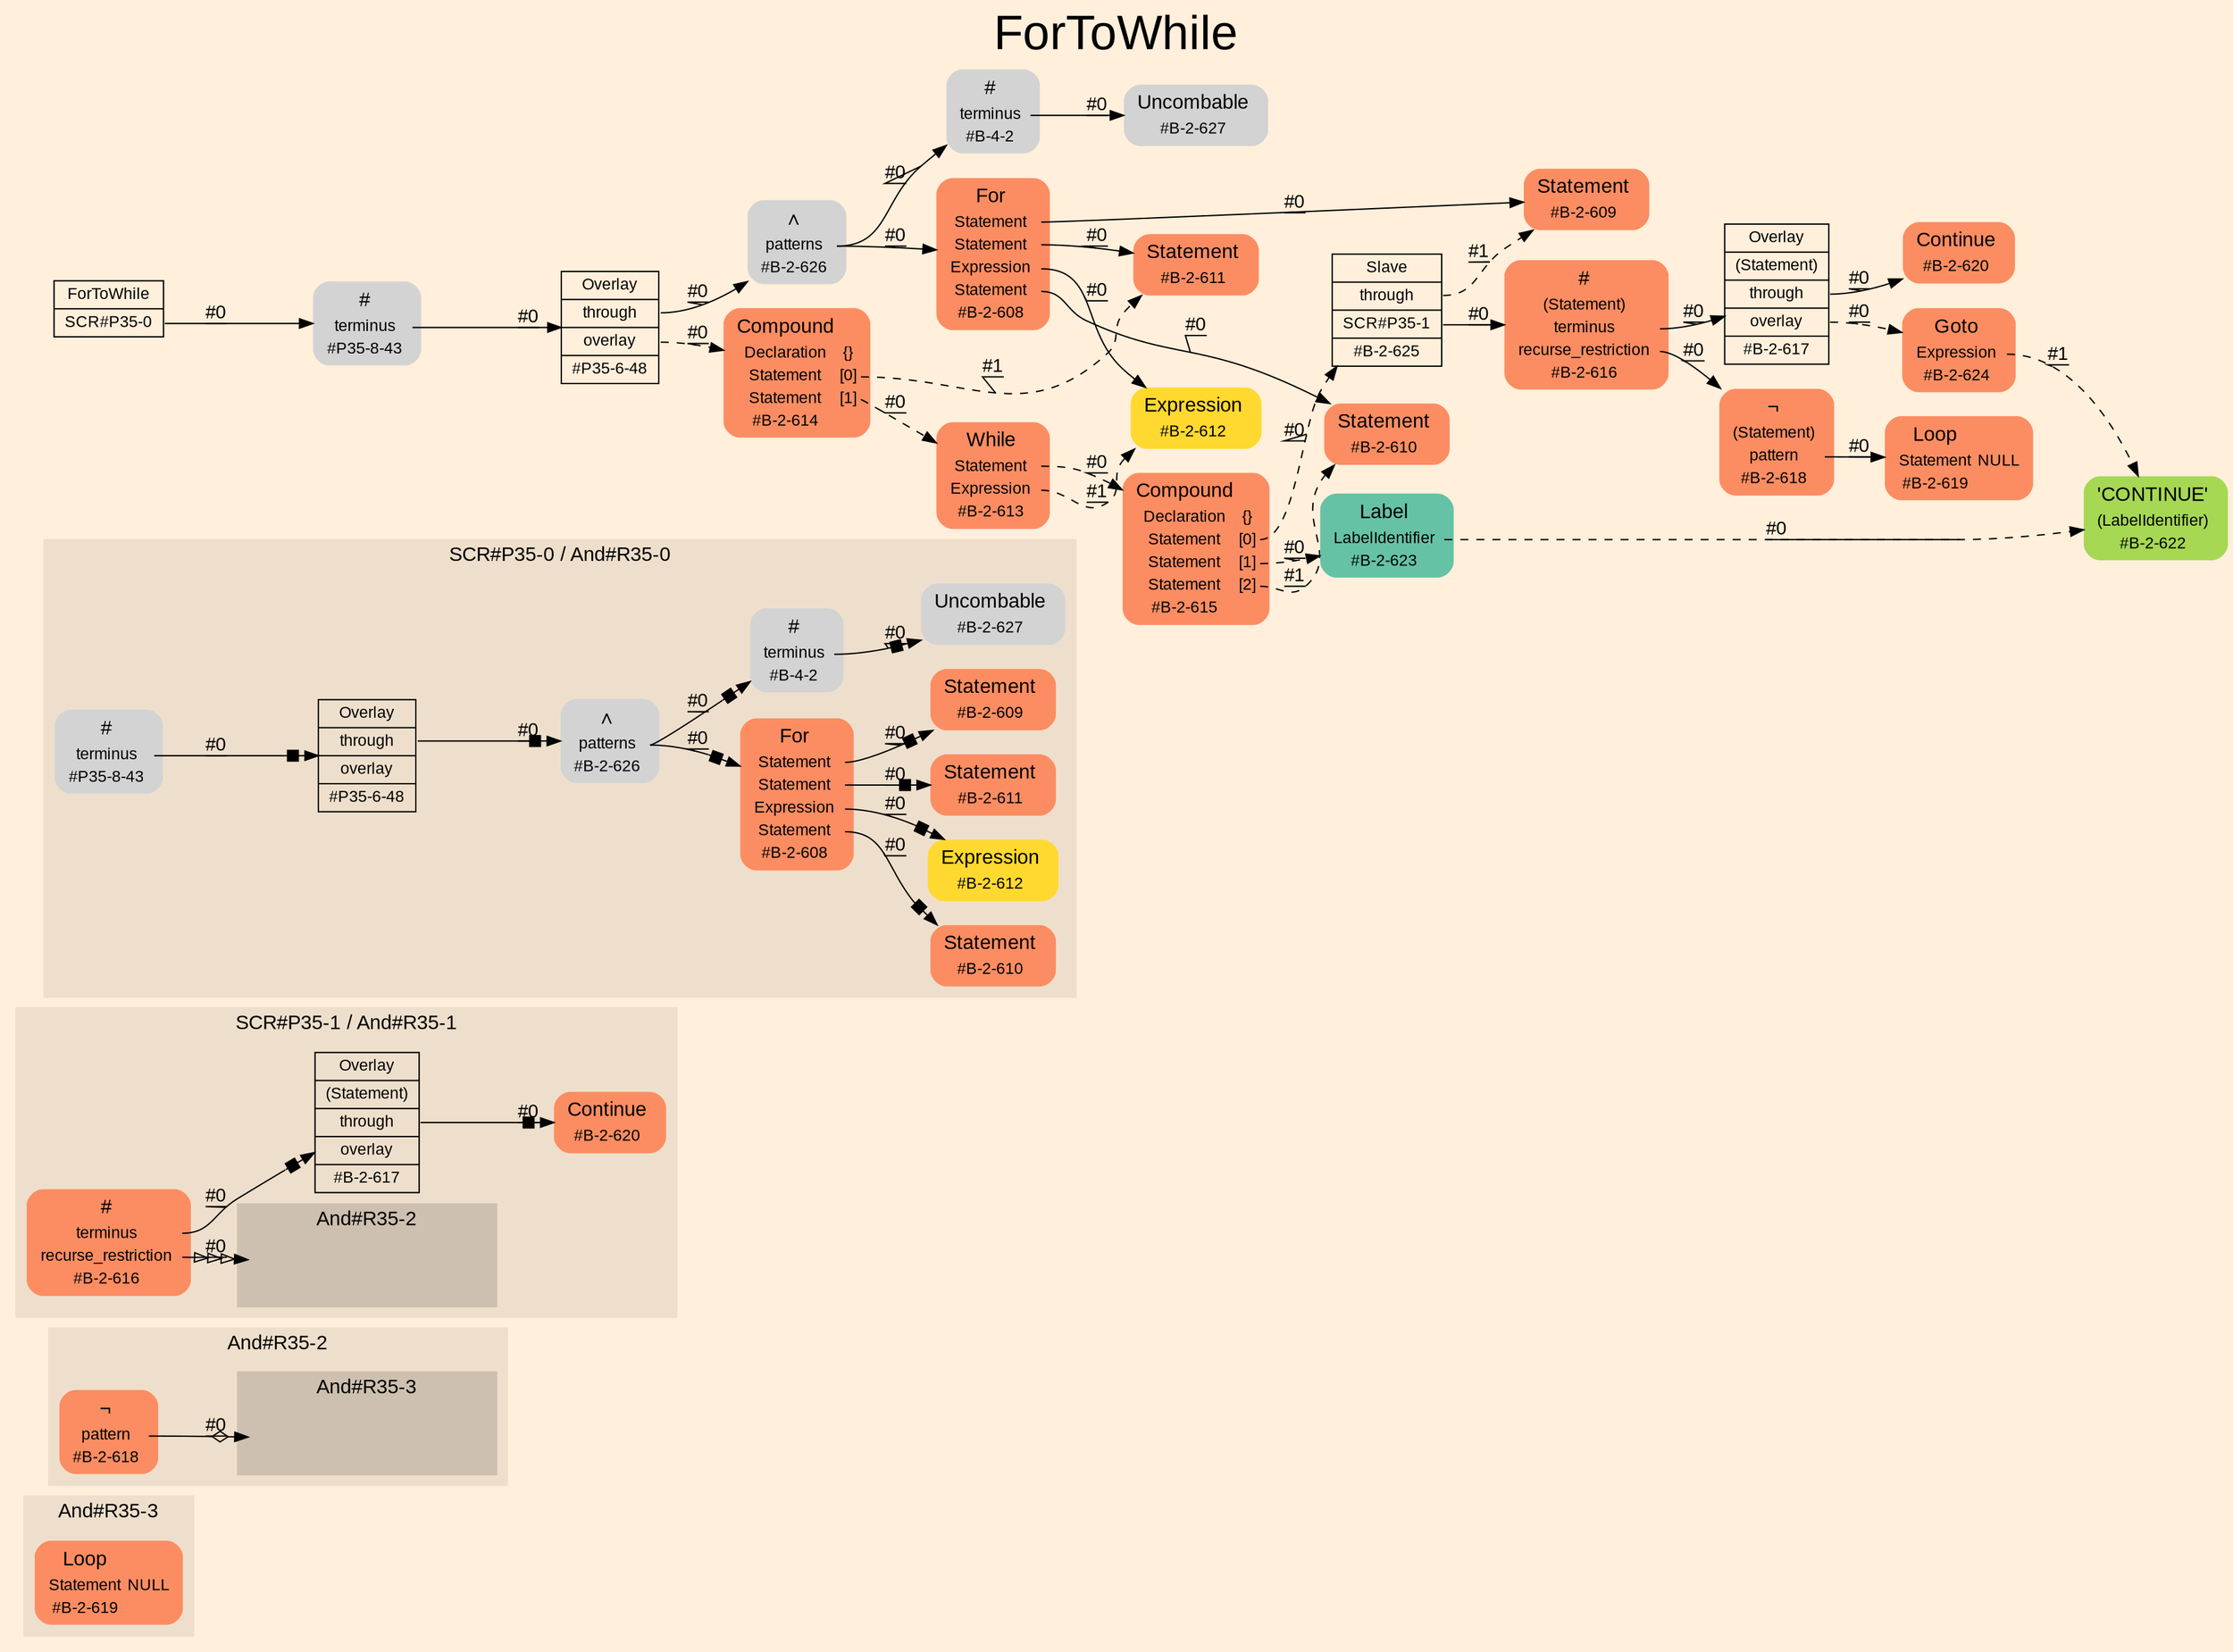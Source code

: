 digraph "ForToWhile" {
label = "ForToWhile"
labelloc = t
fontsize = "36"
graph [
    rankdir = "LR"
    ranksep = 0.3
    bgcolor = antiquewhite1
    color = black
    fontcolor = black
    fontname = "Arial"
];
node [
    fontname = "Arial"
];
edge [
    fontname = "Arial"
];

// -------------------- figure And#R35-3 --------------------
subgraph "clusterAnd#R35-3" {
    label = "And#R35-3"
    style = "filled"
    color = antiquewhite2
    fontsize = "15"
    "And#R35-3 / #B-2-619" [
        shape = "plaintext"
        fillcolor = "/set28/2"
        label = <<TABLE BORDER="0" CELLBORDER="0" CELLSPACING="0">
         <TR><TD><FONT POINT-SIZE="15.0">Loop</FONT></TD><TD></TD></TR>
         <TR><TD>Statement</TD><TD PORT="port0">NULL</TD></TR>
         <TR><TD>#B-2-619</TD><TD PORT="port1"></TD></TR>
        </TABLE>>
        style = "rounded,filled"
        fontsize = "12"
    ];
    
}


// -------------------- figure And#R35-2 --------------------
subgraph "clusterAnd#R35-2" {
    label = "And#R35-2"
    style = "filled"
    color = antiquewhite2
    fontsize = "15"
    "And#R35-2 / #B-2-618" [
        shape = "plaintext"
        fillcolor = "/set28/2"
        label = <<TABLE BORDER="0" CELLBORDER="0" CELLSPACING="0">
         <TR><TD><FONT POINT-SIZE="15.0">¬</FONT></TD><TD></TD></TR>
         <TR><TD>pattern</TD><TD PORT="port0"></TD></TR>
         <TR><TD>#B-2-618</TD><TD PORT="port1"></TD></TR>
        </TABLE>>
        style = "rounded,filled"
        fontsize = "12"
    ];
    
    subgraph "clusterAnd#R35-2 / And#R35-3" {
        label = "And#R35-3"
        style = "filled"
        color = antiquewhite3
        fontsize = "15"
        "And#R35-2 / #0 / #B-2-619" [
            shape = "none"
            style = "invisible"
        ];
        
    }
    
}


// -------------------- figure And#R35-1 --------------------
subgraph "clusterAnd#R35-1" {
    label = "SCR#P35-1 / And#R35-1"
    style = "filled"
    color = antiquewhite2
    fontsize = "15"
    "And#R35-1 / #B-2-616" [
        shape = "plaintext"
        fillcolor = "/set28/2"
        label = <<TABLE BORDER="0" CELLBORDER="0" CELLSPACING="0">
         <TR><TD><FONT POINT-SIZE="15.0">#</FONT></TD><TD></TD></TR>
         <TR><TD>terminus</TD><TD PORT="port0"></TD></TR>
         <TR><TD>recurse_restriction</TD><TD PORT="port1"></TD></TR>
         <TR><TD>#B-2-616</TD><TD PORT="port2"></TD></TR>
        </TABLE>>
        style = "rounded,filled"
        fontsize = "12"
    ];
    
    "And#R35-1 / #B-2-617" [
        shape = "record"
        fillcolor = antiquewhite2
        label = "<fixed> Overlay | <port0> (Statement) | <port1> through | <port2> overlay | <port3> #B-2-617"
        style = "filled"
        fontsize = "12"
        color = black
        fontcolor = black
    ];
    
    "And#R35-1 / #B-2-620" [
        shape = "plaintext"
        fillcolor = "/set28/2"
        label = <<TABLE BORDER="0" CELLBORDER="0" CELLSPACING="0">
         <TR><TD><FONT POINT-SIZE="15.0">Continue</FONT></TD><TD></TD></TR>
         <TR><TD>#B-2-620</TD><TD PORT="port0"></TD></TR>
        </TABLE>>
        style = "rounded,filled"
        fontsize = "12"
    ];
    
    subgraph "clusterAnd#R35-1 / And#R35-2" {
        label = "And#R35-2"
        style = "filled"
        color = antiquewhite3
        fontsize = "15"
        "And#R35-1 / #0 / #B-2-618" [
            shape = "none"
            style = "invisible"
        ];
        
    }
    
}


// -------------------- figure And#R35-0 --------------------
subgraph "clusterAnd#R35-0" {
    label = "SCR#P35-0 / And#R35-0"
    style = "filled"
    color = antiquewhite2
    fontsize = "15"
    "And#R35-0 / #B-2-608" [
        shape = "plaintext"
        fillcolor = "/set28/2"
        label = <<TABLE BORDER="0" CELLBORDER="0" CELLSPACING="0">
         <TR><TD><FONT POINT-SIZE="15.0">For</FONT></TD><TD></TD></TR>
         <TR><TD>Statement</TD><TD PORT="port0"></TD></TR>
         <TR><TD>Statement</TD><TD PORT="port1"></TD></TR>
         <TR><TD>Expression</TD><TD PORT="port2"></TD></TR>
         <TR><TD>Statement</TD><TD PORT="port3"></TD></TR>
         <TR><TD>#B-2-608</TD><TD PORT="port4"></TD></TR>
        </TABLE>>
        style = "rounded,filled"
        fontsize = "12"
    ];
    
    "And#R35-0 / #B-2-609" [
        shape = "plaintext"
        fillcolor = "/set28/2"
        label = <<TABLE BORDER="0" CELLBORDER="0" CELLSPACING="0">
         <TR><TD><FONT POINT-SIZE="15.0">Statement</FONT></TD><TD></TD></TR>
         <TR><TD>#B-2-609</TD><TD PORT="port0"></TD></TR>
        </TABLE>>
        style = "rounded,filled"
        fontsize = "12"
    ];
    
    "And#R35-0 / #B-2-610" [
        shape = "plaintext"
        fillcolor = "/set28/2"
        label = <<TABLE BORDER="0" CELLBORDER="0" CELLSPACING="0">
         <TR><TD><FONT POINT-SIZE="15.0">Statement</FONT></TD><TD></TD></TR>
         <TR><TD>#B-2-610</TD><TD PORT="port0"></TD></TR>
        </TABLE>>
        style = "rounded,filled"
        fontsize = "12"
    ];
    
    "And#R35-0 / #B-2-611" [
        shape = "plaintext"
        fillcolor = "/set28/2"
        label = <<TABLE BORDER="0" CELLBORDER="0" CELLSPACING="0">
         <TR><TD><FONT POINT-SIZE="15.0">Statement</FONT></TD><TD></TD></TR>
         <TR><TD>#B-2-611</TD><TD PORT="port0"></TD></TR>
        </TABLE>>
        style = "rounded,filled"
        fontsize = "12"
    ];
    
    "And#R35-0 / #B-2-612" [
        shape = "plaintext"
        fillcolor = "/set28/6"
        label = <<TABLE BORDER="0" CELLBORDER="0" CELLSPACING="0">
         <TR><TD><FONT POINT-SIZE="15.0">Expression</FONT></TD><TD></TD></TR>
         <TR><TD>#B-2-612</TD><TD PORT="port0"></TD></TR>
        </TABLE>>
        style = "rounded,filled"
        fontsize = "12"
    ];
    
    "And#R35-0 / #B-2-626" [
        shape = "plaintext"
        label = <<TABLE BORDER="0" CELLBORDER="0" CELLSPACING="0">
         <TR><TD><FONT POINT-SIZE="15.0">∧</FONT></TD><TD></TD></TR>
         <TR><TD>patterns</TD><TD PORT="port0"></TD></TR>
         <TR><TD>#B-2-626</TD><TD PORT="port1"></TD></TR>
        </TABLE>>
        style = "rounded,filled"
        fontsize = "12"
    ];
    
    "And#R35-0 / #B-4-2" [
        shape = "plaintext"
        label = <<TABLE BORDER="0" CELLBORDER="0" CELLSPACING="0">
         <TR><TD><FONT POINT-SIZE="15.0">#</FONT></TD><TD></TD></TR>
         <TR><TD>terminus</TD><TD PORT="port0"></TD></TR>
         <TR><TD>#B-4-2</TD><TD PORT="port1"></TD></TR>
        </TABLE>>
        style = "rounded,filled"
        fontsize = "12"
    ];
    
    "And#R35-0 / #B-2-627" [
        shape = "plaintext"
        label = <<TABLE BORDER="0" CELLBORDER="0" CELLSPACING="0">
         <TR><TD><FONT POINT-SIZE="15.0">Uncombable</FONT></TD><TD></TD></TR>
         <TR><TD>#B-2-627</TD><TD PORT="port0"></TD></TR>
        </TABLE>>
        style = "rounded,filled"
        fontsize = "12"
    ];
    
    "And#R35-0 / #P35-6-48" [
        shape = "record"
        fillcolor = antiquewhite2
        label = "<fixed> Overlay | <port0> through | <port1> overlay | <port2> #P35-6-48"
        style = "filled"
        fontsize = "12"
        color = black
        fontcolor = black
    ];
    
    "And#R35-0 / #P35-8-43" [
        shape = "plaintext"
        label = <<TABLE BORDER="0" CELLBORDER="0" CELLSPACING="0">
         <TR><TD><FONT POINT-SIZE="15.0">#</FONT></TD><TD></TD></TR>
         <TR><TD>terminus</TD><TD PORT="port0"></TD></TR>
         <TR><TD>#P35-8-43</TD><TD PORT="port1"></TD></TR>
        </TABLE>>
        style = "rounded,filled"
        fontsize = "12"
    ];
    
}


// -------------------- transformation figure --------------------
"CR#P35-0" [
    shape = "record"
    fillcolor = antiquewhite1
    label = "<fixed> ForToWhile | <port0> SCR#P35-0"
    style = "filled"
    fontsize = "12"
    color = black
    fontcolor = black
];

"#P35-8-43" [
    shape = "plaintext"
    label = <<TABLE BORDER="0" CELLBORDER="0" CELLSPACING="0">
     <TR><TD><FONT POINT-SIZE="15.0">#</FONT></TD><TD></TD></TR>
     <TR><TD>terminus</TD><TD PORT="port0"></TD></TR>
     <TR><TD>#P35-8-43</TD><TD PORT="port1"></TD></TR>
    </TABLE>>
    style = "rounded,filled"
    fontsize = "12"
];

"#P35-6-48" [
    shape = "record"
    fillcolor = antiquewhite1
    label = "<fixed> Overlay | <port0> through | <port1> overlay | <port2> #P35-6-48"
    style = "filled"
    fontsize = "12"
    color = black
    fontcolor = black
];

"#B-2-626" [
    shape = "plaintext"
    label = <<TABLE BORDER="0" CELLBORDER="0" CELLSPACING="0">
     <TR><TD><FONT POINT-SIZE="15.0">∧</FONT></TD><TD></TD></TR>
     <TR><TD>patterns</TD><TD PORT="port0"></TD></TR>
     <TR><TD>#B-2-626</TD><TD PORT="port1"></TD></TR>
    </TABLE>>
    style = "rounded,filled"
    fontsize = "12"
];

"#B-2-608" [
    shape = "plaintext"
    fillcolor = "/set28/2"
    label = <<TABLE BORDER="0" CELLBORDER="0" CELLSPACING="0">
     <TR><TD><FONT POINT-SIZE="15.0">For</FONT></TD><TD></TD></TR>
     <TR><TD>Statement</TD><TD PORT="port0"></TD></TR>
     <TR><TD>Statement</TD><TD PORT="port1"></TD></TR>
     <TR><TD>Expression</TD><TD PORT="port2"></TD></TR>
     <TR><TD>Statement</TD><TD PORT="port3"></TD></TR>
     <TR><TD>#B-2-608</TD><TD PORT="port4"></TD></TR>
    </TABLE>>
    style = "rounded,filled"
    fontsize = "12"
];

"#B-2-609" [
    shape = "plaintext"
    fillcolor = "/set28/2"
    label = <<TABLE BORDER="0" CELLBORDER="0" CELLSPACING="0">
     <TR><TD><FONT POINT-SIZE="15.0">Statement</FONT></TD><TD></TD></TR>
     <TR><TD>#B-2-609</TD><TD PORT="port0"></TD></TR>
    </TABLE>>
    style = "rounded,filled"
    fontsize = "12"
];

"#B-2-611" [
    shape = "plaintext"
    fillcolor = "/set28/2"
    label = <<TABLE BORDER="0" CELLBORDER="0" CELLSPACING="0">
     <TR><TD><FONT POINT-SIZE="15.0">Statement</FONT></TD><TD></TD></TR>
     <TR><TD>#B-2-611</TD><TD PORT="port0"></TD></TR>
    </TABLE>>
    style = "rounded,filled"
    fontsize = "12"
];

"#B-2-612" [
    shape = "plaintext"
    fillcolor = "/set28/6"
    label = <<TABLE BORDER="0" CELLBORDER="0" CELLSPACING="0">
     <TR><TD><FONT POINT-SIZE="15.0">Expression</FONT></TD><TD></TD></TR>
     <TR><TD>#B-2-612</TD><TD PORT="port0"></TD></TR>
    </TABLE>>
    style = "rounded,filled"
    fontsize = "12"
];

"#B-2-610" [
    shape = "plaintext"
    fillcolor = "/set28/2"
    label = <<TABLE BORDER="0" CELLBORDER="0" CELLSPACING="0">
     <TR><TD><FONT POINT-SIZE="15.0">Statement</FONT></TD><TD></TD></TR>
     <TR><TD>#B-2-610</TD><TD PORT="port0"></TD></TR>
    </TABLE>>
    style = "rounded,filled"
    fontsize = "12"
];

"#B-4-2" [
    shape = "plaintext"
    label = <<TABLE BORDER="0" CELLBORDER="0" CELLSPACING="0">
     <TR><TD><FONT POINT-SIZE="15.0">#</FONT></TD><TD></TD></TR>
     <TR><TD>terminus</TD><TD PORT="port0"></TD></TR>
     <TR><TD>#B-4-2</TD><TD PORT="port1"></TD></TR>
    </TABLE>>
    style = "rounded,filled"
    fontsize = "12"
];

"#B-2-627" [
    shape = "plaintext"
    label = <<TABLE BORDER="0" CELLBORDER="0" CELLSPACING="0">
     <TR><TD><FONT POINT-SIZE="15.0">Uncombable</FONT></TD><TD></TD></TR>
     <TR><TD>#B-2-627</TD><TD PORT="port0"></TD></TR>
    </TABLE>>
    style = "rounded,filled"
    fontsize = "12"
];

"#B-2-614" [
    shape = "plaintext"
    fillcolor = "/set28/2"
    label = <<TABLE BORDER="0" CELLBORDER="0" CELLSPACING="0">
     <TR><TD><FONT POINT-SIZE="15.0">Compound</FONT></TD><TD></TD></TR>
     <TR><TD>Declaration</TD><TD PORT="port0">{}</TD></TR>
     <TR><TD>Statement</TD><TD PORT="port1">[0]</TD></TR>
     <TR><TD>Statement</TD><TD PORT="port2">[1]</TD></TR>
     <TR><TD>#B-2-614</TD><TD PORT="port3"></TD></TR>
    </TABLE>>
    style = "rounded,filled"
    fontsize = "12"
];

"#B-2-613" [
    shape = "plaintext"
    fillcolor = "/set28/2"
    label = <<TABLE BORDER="0" CELLBORDER="0" CELLSPACING="0">
     <TR><TD><FONT POINT-SIZE="15.0">While</FONT></TD><TD></TD></TR>
     <TR><TD>Statement</TD><TD PORT="port0"></TD></TR>
     <TR><TD>Expression</TD><TD PORT="port1"></TD></TR>
     <TR><TD>#B-2-613</TD><TD PORT="port2"></TD></TR>
    </TABLE>>
    style = "rounded,filled"
    fontsize = "12"
];

"#B-2-615" [
    shape = "plaintext"
    fillcolor = "/set28/2"
    label = <<TABLE BORDER="0" CELLBORDER="0" CELLSPACING="0">
     <TR><TD><FONT POINT-SIZE="15.0">Compound</FONT></TD><TD></TD></TR>
     <TR><TD>Declaration</TD><TD PORT="port0">{}</TD></TR>
     <TR><TD>Statement</TD><TD PORT="port1">[0]</TD></TR>
     <TR><TD>Statement</TD><TD PORT="port2">[1]</TD></TR>
     <TR><TD>Statement</TD><TD PORT="port3">[2]</TD></TR>
     <TR><TD>#B-2-615</TD><TD PORT="port4"></TD></TR>
    </TABLE>>
    style = "rounded,filled"
    fontsize = "12"
];

"#B-2-625" [
    shape = "record"
    fillcolor = antiquewhite1
    label = "<fixed> Slave | <port0> through | <port1> SCR#P35-1 | <port2> #B-2-625"
    style = "filled"
    fontsize = "12"
    color = black
    fontcolor = black
];

"#B-2-616" [
    shape = "plaintext"
    fillcolor = "/set28/2"
    label = <<TABLE BORDER="0" CELLBORDER="0" CELLSPACING="0">
     <TR><TD><FONT POINT-SIZE="15.0">#</FONT></TD><TD></TD></TR>
     <TR><TD>(Statement)</TD><TD PORT="port0"></TD></TR>
     <TR><TD>terminus</TD><TD PORT="port1"></TD></TR>
     <TR><TD>recurse_restriction</TD><TD PORT="port2"></TD></TR>
     <TR><TD>#B-2-616</TD><TD PORT="port3"></TD></TR>
    </TABLE>>
    style = "rounded,filled"
    fontsize = "12"
];

"#B-2-617" [
    shape = "record"
    fillcolor = antiquewhite1
    label = "<fixed> Overlay | <port0> (Statement) | <port1> through | <port2> overlay | <port3> #B-2-617"
    style = "filled"
    fontsize = "12"
    color = black
    fontcolor = black
];

"#B-2-620" [
    shape = "plaintext"
    fillcolor = "/set28/2"
    label = <<TABLE BORDER="0" CELLBORDER="0" CELLSPACING="0">
     <TR><TD><FONT POINT-SIZE="15.0">Continue</FONT></TD><TD></TD></TR>
     <TR><TD>#B-2-620</TD><TD PORT="port0"></TD></TR>
    </TABLE>>
    style = "rounded,filled"
    fontsize = "12"
];

"#B-2-624" [
    shape = "plaintext"
    fillcolor = "/set28/2"
    label = <<TABLE BORDER="0" CELLBORDER="0" CELLSPACING="0">
     <TR><TD><FONT POINT-SIZE="15.0">Goto</FONT></TD><TD></TD></TR>
     <TR><TD>Expression</TD><TD PORT="port0"></TD></TR>
     <TR><TD>#B-2-624</TD><TD PORT="port1"></TD></TR>
    </TABLE>>
    style = "rounded,filled"
    fontsize = "12"
];

"#B-2-622" [
    shape = "plaintext"
    fillcolor = "/set28/5"
    label = <<TABLE BORDER="0" CELLBORDER="0" CELLSPACING="0">
     <TR><TD><FONT POINT-SIZE="15.0">'CONTINUE'</FONT></TD><TD></TD></TR>
     <TR><TD>(LabelIdentifier)</TD><TD PORT="port0"></TD></TR>
     <TR><TD>#B-2-622</TD><TD PORT="port1"></TD></TR>
    </TABLE>>
    style = "rounded,filled"
    fontsize = "12"
];

"#B-2-618" [
    shape = "plaintext"
    fillcolor = "/set28/2"
    label = <<TABLE BORDER="0" CELLBORDER="0" CELLSPACING="0">
     <TR><TD><FONT POINT-SIZE="15.0">¬</FONT></TD><TD></TD></TR>
     <TR><TD>(Statement)</TD><TD PORT="port0"></TD></TR>
     <TR><TD>pattern</TD><TD PORT="port1"></TD></TR>
     <TR><TD>#B-2-618</TD><TD PORT="port2"></TD></TR>
    </TABLE>>
    style = "rounded,filled"
    fontsize = "12"
];

"#B-2-619" [
    shape = "plaintext"
    fillcolor = "/set28/2"
    label = <<TABLE BORDER="0" CELLBORDER="0" CELLSPACING="0">
     <TR><TD><FONT POINT-SIZE="15.0">Loop</FONT></TD><TD></TD></TR>
     <TR><TD>Statement</TD><TD PORT="port0">NULL</TD></TR>
     <TR><TD>#B-2-619</TD><TD PORT="port1"></TD></TR>
    </TABLE>>
    style = "rounded,filled"
    fontsize = "12"
];

"#B-2-623" [
    shape = "plaintext"
    fillcolor = "/set28/1"
    label = <<TABLE BORDER="0" CELLBORDER="0" CELLSPACING="0">
     <TR><TD><FONT POINT-SIZE="15.0">Label</FONT></TD><TD></TD></TR>
     <TR><TD>LabelIdentifier</TD><TD PORT="port0"></TD></TR>
     <TR><TD>#B-2-623</TD><TD PORT="port1"></TD></TR>
    </TABLE>>
    style = "rounded,filled"
    fontsize = "12"
];


// -------------------- links --------------------
// links for block CR#P35-0
"CR#P35-0":port0 -> "#P35-8-43" [
    label = "#0"
    decorate = true
    color = black
    fontcolor = black
];

// links for block #P35-8-43
"#P35-8-43":port0 -> "#P35-6-48" [
    label = "#0"
    decorate = true
    color = black
    fontcolor = black
];

// links for block #P35-6-48
"#P35-6-48":port0 -> "#B-2-626" [
    label = "#0"
    decorate = true
    color = black
    fontcolor = black
];

"#P35-6-48":port1 -> "#B-2-614" [
    style="dashed"
    label = "#0"
    decorate = true
    color = black
    fontcolor = black
];

// links for block #B-2-626
"#B-2-626":port0 -> "#B-2-608" [
    label = "#0"
    decorate = true
    color = black
    fontcolor = black
];

"#B-2-626":port0 -> "#B-4-2" [
    label = "#0"
    decorate = true
    color = black
    fontcolor = black
];

// links for block #B-2-608
"#B-2-608":port0 -> "#B-2-609" [
    label = "#0"
    decorate = true
    color = black
    fontcolor = black
];

"#B-2-608":port1 -> "#B-2-611" [
    label = "#0"
    decorate = true
    color = black
    fontcolor = black
];

"#B-2-608":port2 -> "#B-2-612" [
    label = "#0"
    decorate = true
    color = black
    fontcolor = black
];

"#B-2-608":port3 -> "#B-2-610" [
    label = "#0"
    decorate = true
    color = black
    fontcolor = black
];

// links for block #B-2-609
// links for block #B-2-611
// links for block #B-2-612
// links for block #B-2-610
// links for block #B-4-2
"#B-4-2":port0 -> "#B-2-627" [
    label = "#0"
    decorate = true
    color = black
    fontcolor = black
];

// links for block #B-2-627
// links for block #B-2-614
"#B-2-614":port1 -> "#B-2-611" [
    style="dashed"
    label = "#1"
    decorate = true
    color = black
    fontcolor = black
];

"#B-2-614":port2 -> "#B-2-613" [
    style="dashed"
    label = "#0"
    decorate = true
    color = black
    fontcolor = black
];

// links for block #B-2-613
"#B-2-613":port0 -> "#B-2-615" [
    style="dashed"
    label = "#0"
    decorate = true
    color = black
    fontcolor = black
];

"#B-2-613":port1 -> "#B-2-612" [
    style="dashed"
    label = "#1"
    decorate = true
    color = black
    fontcolor = black
];

// links for block #B-2-615
"#B-2-615":port1 -> "#B-2-625" [
    style="dashed"
    label = "#0"
    decorate = true
    color = black
    fontcolor = black
];

"#B-2-615":port2 -> "#B-2-623" [
    style="dashed"
    label = "#0"
    decorate = true
    color = black
    fontcolor = black
];

"#B-2-615":port3 -> "#B-2-610" [
    style="dashed"
    label = "#1"
    decorate = true
    color = black
    fontcolor = black
];

// links for block #B-2-625
"#B-2-625":port0 -> "#B-2-609" [
    style="dashed"
    label = "#1"
    decorate = true
    color = black
    fontcolor = black
];

"#B-2-625":port1 -> "#B-2-616" [
    label = "#0"
    decorate = true
    color = black
    fontcolor = black
];

// links for block #B-2-616
"#B-2-616":port1 -> "#B-2-617" [
    label = "#0"
    decorate = true
    color = black
    fontcolor = black
];

"#B-2-616":port2 -> "#B-2-618" [
    label = "#0"
    decorate = true
    color = black
    fontcolor = black
];

// links for block #B-2-617
"#B-2-617":port1 -> "#B-2-620" [
    label = "#0"
    decorate = true
    color = black
    fontcolor = black
];

"#B-2-617":port2 -> "#B-2-624" [
    style="dashed"
    label = "#0"
    decorate = true
    color = black
    fontcolor = black
];

// links for block #B-2-620
// links for block #B-2-624
"#B-2-624":port0 -> "#B-2-622" [
    style="dashed"
    label = "#1"
    decorate = true
    color = black
    fontcolor = black
];

// links for block #B-2-622
// links for block #B-2-618
"#B-2-618":port1 -> "#B-2-619" [
    label = "#0"
    decorate = true
    color = black
    fontcolor = black
];

// links for block #B-2-619
// links for block #B-2-623
"#B-2-623":port0 -> "#B-2-622" [
    style="dashed"
    label = "#0"
    decorate = true
    color = black
    fontcolor = black
];

// links for block And#R35-0 / #B-2-608
"And#R35-0 / #B-2-608":port0 -> "And#R35-0 / #B-2-609" [
    arrowhead="normalnonebox"
    label = "#0"
    decorate = true
    color = black
    fontcolor = black
];

"And#R35-0 / #B-2-608":port1 -> "And#R35-0 / #B-2-611" [
    arrowhead="normalnonebox"
    label = "#0"
    decorate = true
    color = black
    fontcolor = black
];

"And#R35-0 / #B-2-608":port2 -> "And#R35-0 / #B-2-612" [
    arrowhead="normalnonebox"
    label = "#0"
    decorate = true
    color = black
    fontcolor = black
];

"And#R35-0 / #B-2-608":port3 -> "And#R35-0 / #B-2-610" [
    arrowhead="normalnonebox"
    label = "#0"
    decorate = true
    color = black
    fontcolor = black
];

// links for block And#R35-0 / #B-2-609
// links for block And#R35-0 / #B-2-610
// links for block And#R35-0 / #B-2-611
// links for block And#R35-0 / #B-2-612
// links for block And#R35-0 / #B-2-626
"And#R35-0 / #B-2-626":port0 -> "And#R35-0 / #B-2-608" [
    arrowhead="normalnonebox"
    label = "#0"
    decorate = true
    color = black
    fontcolor = black
];

"And#R35-0 / #B-2-626":port0 -> "And#R35-0 / #B-4-2" [
    arrowhead="normalnonebox"
    label = "#0"
    decorate = true
    color = black
    fontcolor = black
];

// links for block And#R35-0 / #B-4-2
"And#R35-0 / #B-4-2":port0 -> "And#R35-0 / #B-2-627" [
    arrowhead="normalnonebox"
    label = "#0"
    decorate = true
    color = black
    fontcolor = black
];

// links for block And#R35-0 / #B-2-627
// links for block And#R35-0 / #P35-6-48
"And#R35-0 / #P35-6-48":port0 -> "And#R35-0 / #B-2-626" [
    arrowhead="normalnonebox"
    label = "#0"
    decorate = true
    color = black
    fontcolor = black
];

// links for block And#R35-0 / #P35-8-43
"And#R35-0 / #P35-8-43":port0 -> "And#R35-0 / #P35-6-48" [
    arrowhead="normalnonebox"
    label = "#0"
    decorate = true
    color = black
    fontcolor = black
];

// links for block And#R35-1 / #B-2-616
"And#R35-1 / #B-2-616":port0 -> "And#R35-1 / #B-2-617" [
    arrowhead="normalnonebox"
    label = "#0"
    decorate = true
    color = black
    fontcolor = black
];

"And#R35-1 / #B-2-616":port1 -> "And#R35-1 / #0 / #B-2-618" [
    arrowhead="normalonormalonormalonormal"
    label = "#0"
    decorate = true
    color = black
    fontcolor = black
];

// links for block And#R35-1 / #B-2-617
"And#R35-1 / #B-2-617":port1 -> "And#R35-1 / #B-2-620" [
    arrowhead="normalnonebox"
    label = "#0"
    decorate = true
    color = black
    fontcolor = black
];

// links for block And#R35-1 / #B-2-620
// links for block And#R35-1 / #0 / #B-2-618
// links for block And#R35-2 / #B-2-618
"And#R35-2 / #B-2-618":port0 -> "And#R35-2 / #0 / #B-2-619" [
    arrowhead="normalnoneodiamond"
    label = "#0"
    decorate = true
    color = black
    fontcolor = black
];

// links for block And#R35-2 / #0 / #B-2-619
// links for block And#R35-3 / #B-2-619
}
